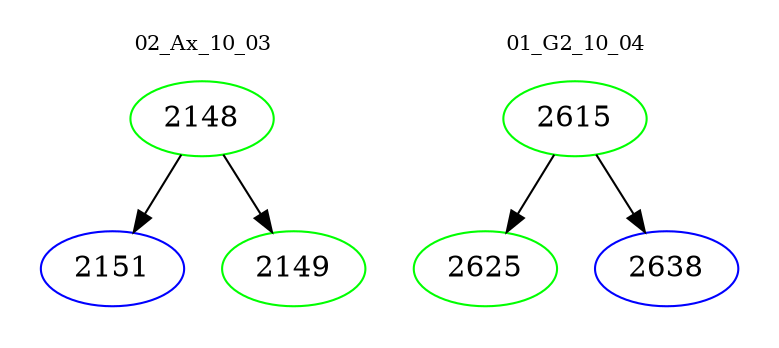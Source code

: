 digraph{
subgraph cluster_0 {
color = white
label = "02_Ax_10_03";
fontsize=10;
T0_2148 [label="2148", color="green"]
T0_2148 -> T0_2151 [color="black"]
T0_2151 [label="2151", color="blue"]
T0_2148 -> T0_2149 [color="black"]
T0_2149 [label="2149", color="green"]
}
subgraph cluster_1 {
color = white
label = "01_G2_10_04";
fontsize=10;
T1_2615 [label="2615", color="green"]
T1_2615 -> T1_2625 [color="black"]
T1_2625 [label="2625", color="green"]
T1_2615 -> T1_2638 [color="black"]
T1_2638 [label="2638", color="blue"]
}
}
